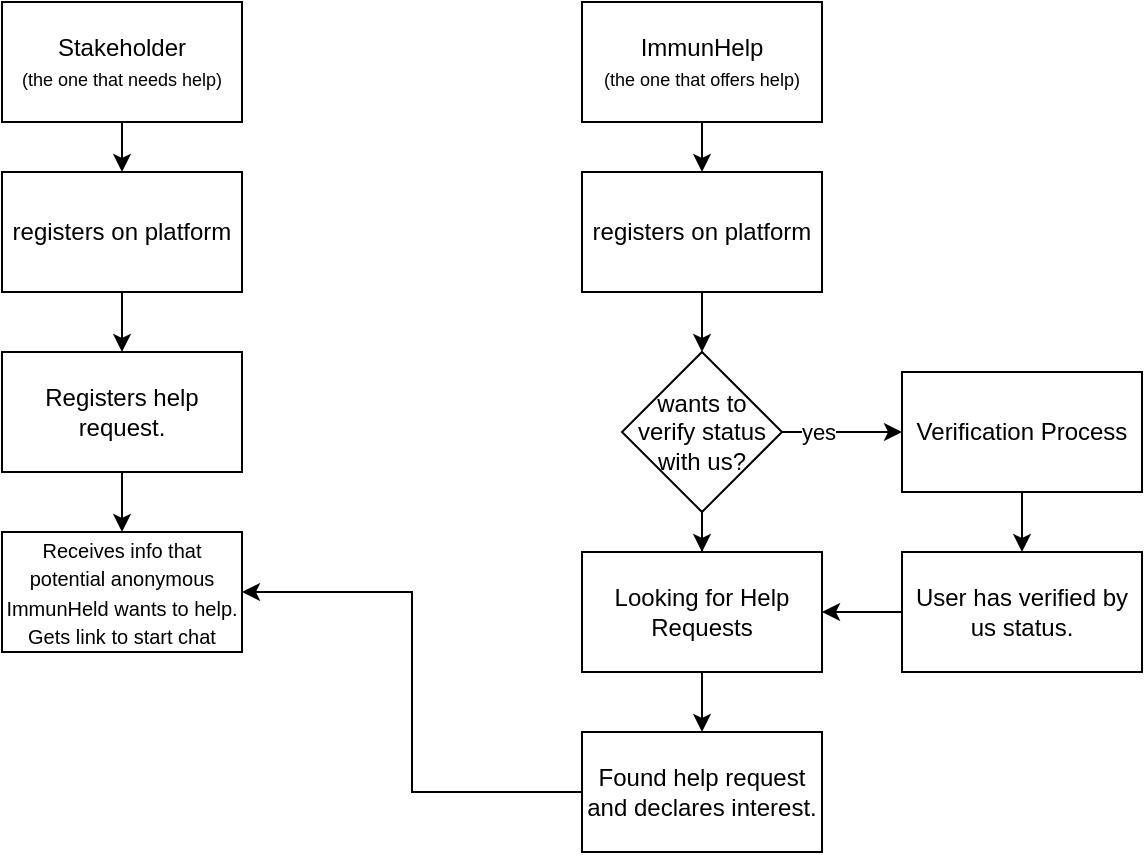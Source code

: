 <mxfile version="13.0.1"><diagram id="uSJdcM2lQN62RMI_LFBw" name="Page-1"><mxGraphModel dx="3346" dy="1947" grid="1" gridSize="10" guides="1" tooltips="1" connect="1" arrows="1" fold="1" page="1" pageScale="1" pageWidth="827" pageHeight="1169" math="0" shadow="0"><root><mxCell id="0"/><mxCell id="1" parent="0"/><mxCell id="_850AHXDg7G_Q0frx5oC-40" style="edgeStyle=orthogonalEdgeStyle;rounded=0;orthogonalLoop=1;jettySize=auto;html=1;" parent="1" source="_850AHXDg7G_Q0frx5oC-35" target="_850AHXDg7G_Q0frx5oC-39" edge="1"><mxGeometry relative="1" as="geometry"/></mxCell><mxCell id="_850AHXDg7G_Q0frx5oC-35" value="Stakeholder&lt;br&gt;&lt;font style=&quot;font-size: 9px&quot;&gt;(the one that needs help)&lt;/font&gt;" style="rounded=0;whiteSpace=wrap;html=1;" parent="1" vertex="1"><mxGeometry x="270" y="555" width="120" height="60" as="geometry"/></mxCell><mxCell id="_850AHXDg7G_Q0frx5oC-38" style="edgeStyle=orthogonalEdgeStyle;rounded=0;orthogonalLoop=1;jettySize=auto;html=1;" parent="1" source="_850AHXDg7G_Q0frx5oC-36" target="_850AHXDg7G_Q0frx5oC-37" edge="1"><mxGeometry relative="1" as="geometry"/></mxCell><mxCell id="_850AHXDg7G_Q0frx5oC-36" value="ImmunHelp&lt;br&gt;&lt;span style=&quot;font-size: 9px&quot;&gt;(the one that offers help)&lt;/span&gt;" style="rounded=0;whiteSpace=wrap;html=1;" parent="1" vertex="1"><mxGeometry x="560" y="555" width="120" height="60" as="geometry"/></mxCell><mxCell id="_850AHXDg7G_Q0frx5oC-42" value="" style="edgeStyle=orthogonalEdgeStyle;rounded=0;orthogonalLoop=1;jettySize=auto;html=1;" parent="1" source="_850AHXDg7G_Q0frx5oC-37" target="_850AHXDg7G_Q0frx5oC-43" edge="1"><mxGeometry relative="1" as="geometry"><mxPoint x="620" y="780" as="targetPoint"/></mxGeometry></mxCell><mxCell id="_850AHXDg7G_Q0frx5oC-37" value="registers on platform" style="rounded=0;whiteSpace=wrap;html=1;" parent="1" vertex="1"><mxGeometry x="560" y="640" width="120" height="60" as="geometry"/></mxCell><mxCell id="_850AHXDg7G_Q0frx5oC-61" value="" style="edgeStyle=orthogonalEdgeStyle;rounded=0;orthogonalLoop=1;jettySize=auto;html=1;" parent="1" source="_850AHXDg7G_Q0frx5oC-39" target="_850AHXDg7G_Q0frx5oC-60" edge="1"><mxGeometry relative="1" as="geometry"/></mxCell><mxCell id="_850AHXDg7G_Q0frx5oC-39" value="registers on platform" style="rounded=0;whiteSpace=wrap;html=1;" parent="1" vertex="1"><mxGeometry x="270" y="640" width="120" height="60" as="geometry"/></mxCell><mxCell id="_850AHXDg7G_Q0frx5oC-63" value="" style="edgeStyle=orthogonalEdgeStyle;rounded=0;orthogonalLoop=1;jettySize=auto;html=1;" parent="1" source="_850AHXDg7G_Q0frx5oC-60" target="_850AHXDg7G_Q0frx5oC-62" edge="1"><mxGeometry relative="1" as="geometry"/></mxCell><mxCell id="_850AHXDg7G_Q0frx5oC-60" value="Registers help request." style="rounded=0;whiteSpace=wrap;html=1;" parent="1" vertex="1"><mxGeometry x="270" y="730" width="120" height="60" as="geometry"/></mxCell><mxCell id="_850AHXDg7G_Q0frx5oC-62" value="&lt;font style=&quot;font-size: 10px&quot;&gt;Receives info that potential anonymous ImmunHeld wants to help. Gets link to start chat&lt;/font&gt;" style="rounded=0;whiteSpace=wrap;html=1;" parent="1" vertex="1"><mxGeometry x="270" y="820" width="120" height="60" as="geometry"/></mxCell><mxCell id="_850AHXDg7G_Q0frx5oC-45" value="" style="edgeStyle=orthogonalEdgeStyle;rounded=0;orthogonalLoop=1;jettySize=auto;html=1;entryX=0;entryY=0.5;entryDx=0;entryDy=0;" parent="1" source="_850AHXDg7G_Q0frx5oC-43" target="_850AHXDg7G_Q0frx5oC-47" edge="1"><mxGeometry relative="1" as="geometry"><mxPoint x="740" y="770" as="targetPoint"/></mxGeometry></mxCell><mxCell id="_850AHXDg7G_Q0frx5oC-46" value="yes" style="edgeLabel;html=1;align=center;verticalAlign=middle;resizable=0;points=[];" parent="_850AHXDg7G_Q0frx5oC-45" vertex="1" connectable="0"><mxGeometry x="-0.758" y="1" relative="1" as="geometry"><mxPoint x="10.33" y="1" as="offset"/></mxGeometry></mxCell><mxCell id="_850AHXDg7G_Q0frx5oC-50" style="edgeStyle=orthogonalEdgeStyle;rounded=0;orthogonalLoop=1;jettySize=auto;html=1;" parent="1" source="_850AHXDg7G_Q0frx5oC-43" target="_850AHXDg7G_Q0frx5oC-49" edge="1"><mxGeometry relative="1" as="geometry"/></mxCell><mxCell id="_850AHXDg7G_Q0frx5oC-43" value="wants&amp;nbsp;to&lt;br&gt;verify status&lt;br&gt;with us?" style="rhombus;whiteSpace=wrap;html=1;" parent="1" vertex="1"><mxGeometry x="580" y="730" width="80" height="80" as="geometry"/></mxCell><mxCell id="_850AHXDg7G_Q0frx5oC-58" value="" style="edgeStyle=orthogonalEdgeStyle;rounded=0;orthogonalLoop=1;jettySize=auto;html=1;" parent="1" source="_850AHXDg7G_Q0frx5oC-47" target="_850AHXDg7G_Q0frx5oC-57" edge="1"><mxGeometry relative="1" as="geometry"/></mxCell><mxCell id="_850AHXDg7G_Q0frx5oC-47" value="Verification Process" style="rounded=0;whiteSpace=wrap;html=1;" parent="1" vertex="1"><mxGeometry x="720" y="740" width="120" height="60" as="geometry"/></mxCell><mxCell id="_850AHXDg7G_Q0frx5oC-59" style="edgeStyle=orthogonalEdgeStyle;rounded=0;orthogonalLoop=1;jettySize=auto;html=1;" parent="1" source="_850AHXDg7G_Q0frx5oC-57" target="_850AHXDg7G_Q0frx5oC-49" edge="1"><mxGeometry relative="1" as="geometry"/></mxCell><mxCell id="_850AHXDg7G_Q0frx5oC-57" value="User has verified by us status." style="rounded=0;whiteSpace=wrap;html=1;" parent="1" vertex="1"><mxGeometry x="720" y="830" width="120" height="60" as="geometry"/></mxCell><mxCell id="_850AHXDg7G_Q0frx5oC-54" value="" style="edgeStyle=orthogonalEdgeStyle;rounded=0;orthogonalLoop=1;jettySize=auto;html=1;" parent="1" source="_850AHXDg7G_Q0frx5oC-49" target="_850AHXDg7G_Q0frx5oC-53" edge="1"><mxGeometry relative="1" as="geometry"/></mxCell><mxCell id="_850AHXDg7G_Q0frx5oC-49" value="Looking for Help Requests" style="rounded=0;whiteSpace=wrap;html=1;" parent="1" vertex="1"><mxGeometry x="560" y="830" width="120" height="60" as="geometry"/></mxCell><mxCell id="_850AHXDg7G_Q0frx5oC-64" style="edgeStyle=orthogonalEdgeStyle;rounded=0;orthogonalLoop=1;jettySize=auto;html=1;entryX=1;entryY=0.5;entryDx=0;entryDy=0;" parent="1" source="_850AHXDg7G_Q0frx5oC-53" target="_850AHXDg7G_Q0frx5oC-62" edge="1"><mxGeometry relative="1" as="geometry"/></mxCell><mxCell id="_850AHXDg7G_Q0frx5oC-53" value="Found help request&lt;br&gt;and declares interest." style="rounded=0;whiteSpace=wrap;html=1;" parent="1" vertex="1"><mxGeometry x="560" y="920" width="120" height="60" as="geometry"/></mxCell></root></mxGraphModel></diagram></mxfile>